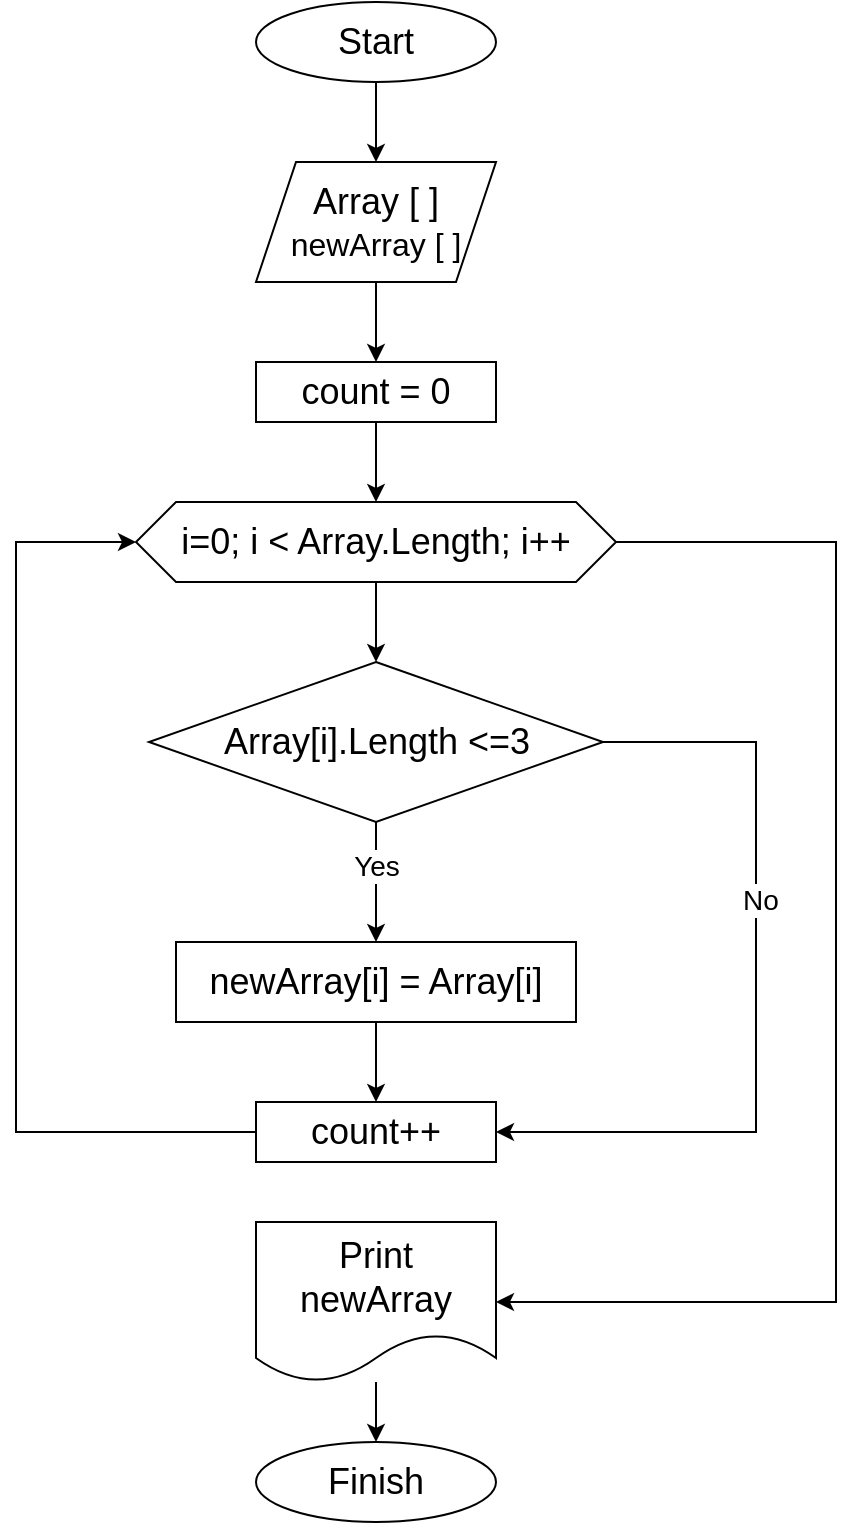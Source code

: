 <mxfile version="24.4.4" type="device">
  <diagram name="Страница — 1" id="bemuc68m4TOoMwLRk0mQ">
    <mxGraphModel dx="1052" dy="547" grid="1" gridSize="10" guides="1" tooltips="1" connect="1" arrows="1" fold="1" page="1" pageScale="1" pageWidth="827" pageHeight="1169" math="0" shadow="0">
      <root>
        <mxCell id="0" />
        <mxCell id="1" parent="0" />
        <mxCell id="mTrkgZmYWL5IMyoOkg99-4" style="edgeStyle=orthogonalEdgeStyle;rounded=0;orthogonalLoop=1;jettySize=auto;html=1;entryX=0.5;entryY=0;entryDx=0;entryDy=0;" edge="1" parent="1" source="mTrkgZmYWL5IMyoOkg99-1" target="mTrkgZmYWL5IMyoOkg99-2">
          <mxGeometry relative="1" as="geometry" />
        </mxCell>
        <mxCell id="mTrkgZmYWL5IMyoOkg99-1" value="&lt;font style=&quot;font-size: 18px;&quot;&gt;Start&lt;/font&gt;" style="ellipse;whiteSpace=wrap;html=1;" vertex="1" parent="1">
          <mxGeometry x="350" y="30" width="120" height="40" as="geometry" />
        </mxCell>
        <mxCell id="mTrkgZmYWL5IMyoOkg99-22" style="edgeStyle=orthogonalEdgeStyle;rounded=0;orthogonalLoop=1;jettySize=auto;html=1;entryX=0.5;entryY=0;entryDx=0;entryDy=0;" edge="1" parent="1" source="mTrkgZmYWL5IMyoOkg99-2" target="mTrkgZmYWL5IMyoOkg99-21">
          <mxGeometry relative="1" as="geometry" />
        </mxCell>
        <mxCell id="mTrkgZmYWL5IMyoOkg99-2" value="&lt;font style=&quot;font-size: 18px;&quot;&gt;Array [ ]&lt;/font&gt;&lt;div&gt;&lt;font size=&quot;3&quot;&gt;newArray [ ]&lt;/font&gt;&lt;/div&gt;" style="shape=parallelogram;perimeter=parallelogramPerimeter;whiteSpace=wrap;html=1;fixedSize=1;" vertex="1" parent="1">
          <mxGeometry x="350" y="110" width="120" height="60" as="geometry" />
        </mxCell>
        <mxCell id="mTrkgZmYWL5IMyoOkg99-8" style="edgeStyle=orthogonalEdgeStyle;rounded=0;orthogonalLoop=1;jettySize=auto;html=1;entryX=0.5;entryY=0;entryDx=0;entryDy=0;" edge="1" parent="1" source="mTrkgZmYWL5IMyoOkg99-5" target="mTrkgZmYWL5IMyoOkg99-7">
          <mxGeometry relative="1" as="geometry" />
        </mxCell>
        <mxCell id="mTrkgZmYWL5IMyoOkg99-34" style="edgeStyle=orthogonalEdgeStyle;rounded=0;orthogonalLoop=1;jettySize=auto;html=1;entryX=1;entryY=0.5;entryDx=0;entryDy=0;" edge="1" parent="1" source="mTrkgZmYWL5IMyoOkg99-5" target="mTrkgZmYWL5IMyoOkg99-31">
          <mxGeometry relative="1" as="geometry">
            <Array as="points">
              <mxPoint x="640" y="300" />
              <mxPoint x="640" y="680" />
            </Array>
          </mxGeometry>
        </mxCell>
        <mxCell id="mTrkgZmYWL5IMyoOkg99-5" value="&lt;font style=&quot;font-size: 18px;&quot;&gt;i=0; i &amp;lt; Array.Length; i++&lt;/font&gt;" style="shape=hexagon;perimeter=hexagonPerimeter2;whiteSpace=wrap;html=1;fixedSize=1;" vertex="1" parent="1">
          <mxGeometry x="290" y="280" width="240" height="40" as="geometry" />
        </mxCell>
        <mxCell id="mTrkgZmYWL5IMyoOkg99-10" style="edgeStyle=orthogonalEdgeStyle;rounded=0;orthogonalLoop=1;jettySize=auto;html=1;entryX=0.5;entryY=0;entryDx=0;entryDy=0;" edge="1" parent="1" source="mTrkgZmYWL5IMyoOkg99-7" target="mTrkgZmYWL5IMyoOkg99-9">
          <mxGeometry relative="1" as="geometry">
            <Array as="points">
              <mxPoint x="410" y="460" />
              <mxPoint x="410" y="460" />
            </Array>
          </mxGeometry>
        </mxCell>
        <mxCell id="mTrkgZmYWL5IMyoOkg99-11" value="&lt;font style=&quot;font-size: 14px;&quot;&gt;Yes&lt;/font&gt;" style="edgeLabel;html=1;align=center;verticalAlign=middle;resizable=0;points=[];" vertex="1" connectable="0" parent="mTrkgZmYWL5IMyoOkg99-10">
          <mxGeometry x="-0.28" relative="1" as="geometry">
            <mxPoint as="offset" />
          </mxGeometry>
        </mxCell>
        <mxCell id="mTrkgZmYWL5IMyoOkg99-26" style="edgeStyle=orthogonalEdgeStyle;rounded=0;orthogonalLoop=1;jettySize=auto;html=1;entryX=1;entryY=0.5;entryDx=0;entryDy=0;" edge="1" parent="1" source="mTrkgZmYWL5IMyoOkg99-7" target="mTrkgZmYWL5IMyoOkg99-24">
          <mxGeometry relative="1" as="geometry">
            <Array as="points">
              <mxPoint x="600" y="400" />
              <mxPoint x="600" y="595" />
            </Array>
          </mxGeometry>
        </mxCell>
        <mxCell id="mTrkgZmYWL5IMyoOkg99-27" value="&lt;font style=&quot;font-size: 14px;&quot;&gt;No&lt;/font&gt;" style="edgeLabel;html=1;align=center;verticalAlign=middle;resizable=0;points=[];" vertex="1" connectable="0" parent="mTrkgZmYWL5IMyoOkg99-26">
          <mxGeometry x="-0.228" y="2" relative="1" as="geometry">
            <mxPoint as="offset" />
          </mxGeometry>
        </mxCell>
        <mxCell id="mTrkgZmYWL5IMyoOkg99-7" value="&lt;font style=&quot;font-size: 18px;&quot;&gt;Array[i].Length &amp;lt;=3&lt;/font&gt;" style="rhombus;whiteSpace=wrap;html=1;" vertex="1" parent="1">
          <mxGeometry x="296.5" y="360" width="227" height="80" as="geometry" />
        </mxCell>
        <mxCell id="mTrkgZmYWL5IMyoOkg99-25" style="edgeStyle=orthogonalEdgeStyle;rounded=0;orthogonalLoop=1;jettySize=auto;html=1;" edge="1" parent="1" source="mTrkgZmYWL5IMyoOkg99-9" target="mTrkgZmYWL5IMyoOkg99-24">
          <mxGeometry relative="1" as="geometry" />
        </mxCell>
        <mxCell id="mTrkgZmYWL5IMyoOkg99-9" value="&lt;font style=&quot;font-size: 18px;&quot;&gt;newArray[i] = Array[i]&lt;/font&gt;" style="rounded=0;whiteSpace=wrap;html=1;" vertex="1" parent="1">
          <mxGeometry x="310" y="500" width="200" height="40" as="geometry" />
        </mxCell>
        <mxCell id="mTrkgZmYWL5IMyoOkg99-23" style="edgeStyle=orthogonalEdgeStyle;rounded=0;orthogonalLoop=1;jettySize=auto;html=1;entryX=0.5;entryY=0;entryDx=0;entryDy=0;" edge="1" parent="1" source="mTrkgZmYWL5IMyoOkg99-21" target="mTrkgZmYWL5IMyoOkg99-5">
          <mxGeometry relative="1" as="geometry" />
        </mxCell>
        <mxCell id="mTrkgZmYWL5IMyoOkg99-21" value="&lt;font style=&quot;font-size: 18px;&quot;&gt;count = 0&lt;/font&gt;" style="rounded=0;whiteSpace=wrap;html=1;" vertex="1" parent="1">
          <mxGeometry x="350" y="210" width="120" height="30" as="geometry" />
        </mxCell>
        <mxCell id="mTrkgZmYWL5IMyoOkg99-28" style="edgeStyle=orthogonalEdgeStyle;rounded=0;orthogonalLoop=1;jettySize=auto;html=1;entryX=0;entryY=0.5;entryDx=0;entryDy=0;" edge="1" parent="1" source="mTrkgZmYWL5IMyoOkg99-24" target="mTrkgZmYWL5IMyoOkg99-5">
          <mxGeometry relative="1" as="geometry">
            <Array as="points">
              <mxPoint x="230" y="595" />
              <mxPoint x="230" y="300" />
            </Array>
          </mxGeometry>
        </mxCell>
        <mxCell id="mTrkgZmYWL5IMyoOkg99-24" value="&lt;font style=&quot;font-size: 18px;&quot;&gt;count++&lt;/font&gt;" style="rounded=0;whiteSpace=wrap;html=1;" vertex="1" parent="1">
          <mxGeometry x="350" y="580" width="120" height="30" as="geometry" />
        </mxCell>
        <mxCell id="mTrkgZmYWL5IMyoOkg99-33" style="edgeStyle=orthogonalEdgeStyle;rounded=0;orthogonalLoop=1;jettySize=auto;html=1;entryX=0.5;entryY=0;entryDx=0;entryDy=0;" edge="1" parent="1" source="mTrkgZmYWL5IMyoOkg99-31" target="mTrkgZmYWL5IMyoOkg99-32">
          <mxGeometry relative="1" as="geometry" />
        </mxCell>
        <mxCell id="mTrkgZmYWL5IMyoOkg99-31" value="&lt;font style=&quot;font-size: 18px;&quot;&gt;Print newArray&lt;/font&gt;" style="shape=document;whiteSpace=wrap;html=1;boundedLbl=1;" vertex="1" parent="1">
          <mxGeometry x="350" y="640" width="120" height="80" as="geometry" />
        </mxCell>
        <mxCell id="mTrkgZmYWL5IMyoOkg99-32" value="&lt;font style=&quot;font-size: 18px;&quot;&gt;Finish&lt;/font&gt;" style="ellipse;whiteSpace=wrap;html=1;" vertex="1" parent="1">
          <mxGeometry x="350" y="750" width="120" height="40" as="geometry" />
        </mxCell>
      </root>
    </mxGraphModel>
  </diagram>
</mxfile>
